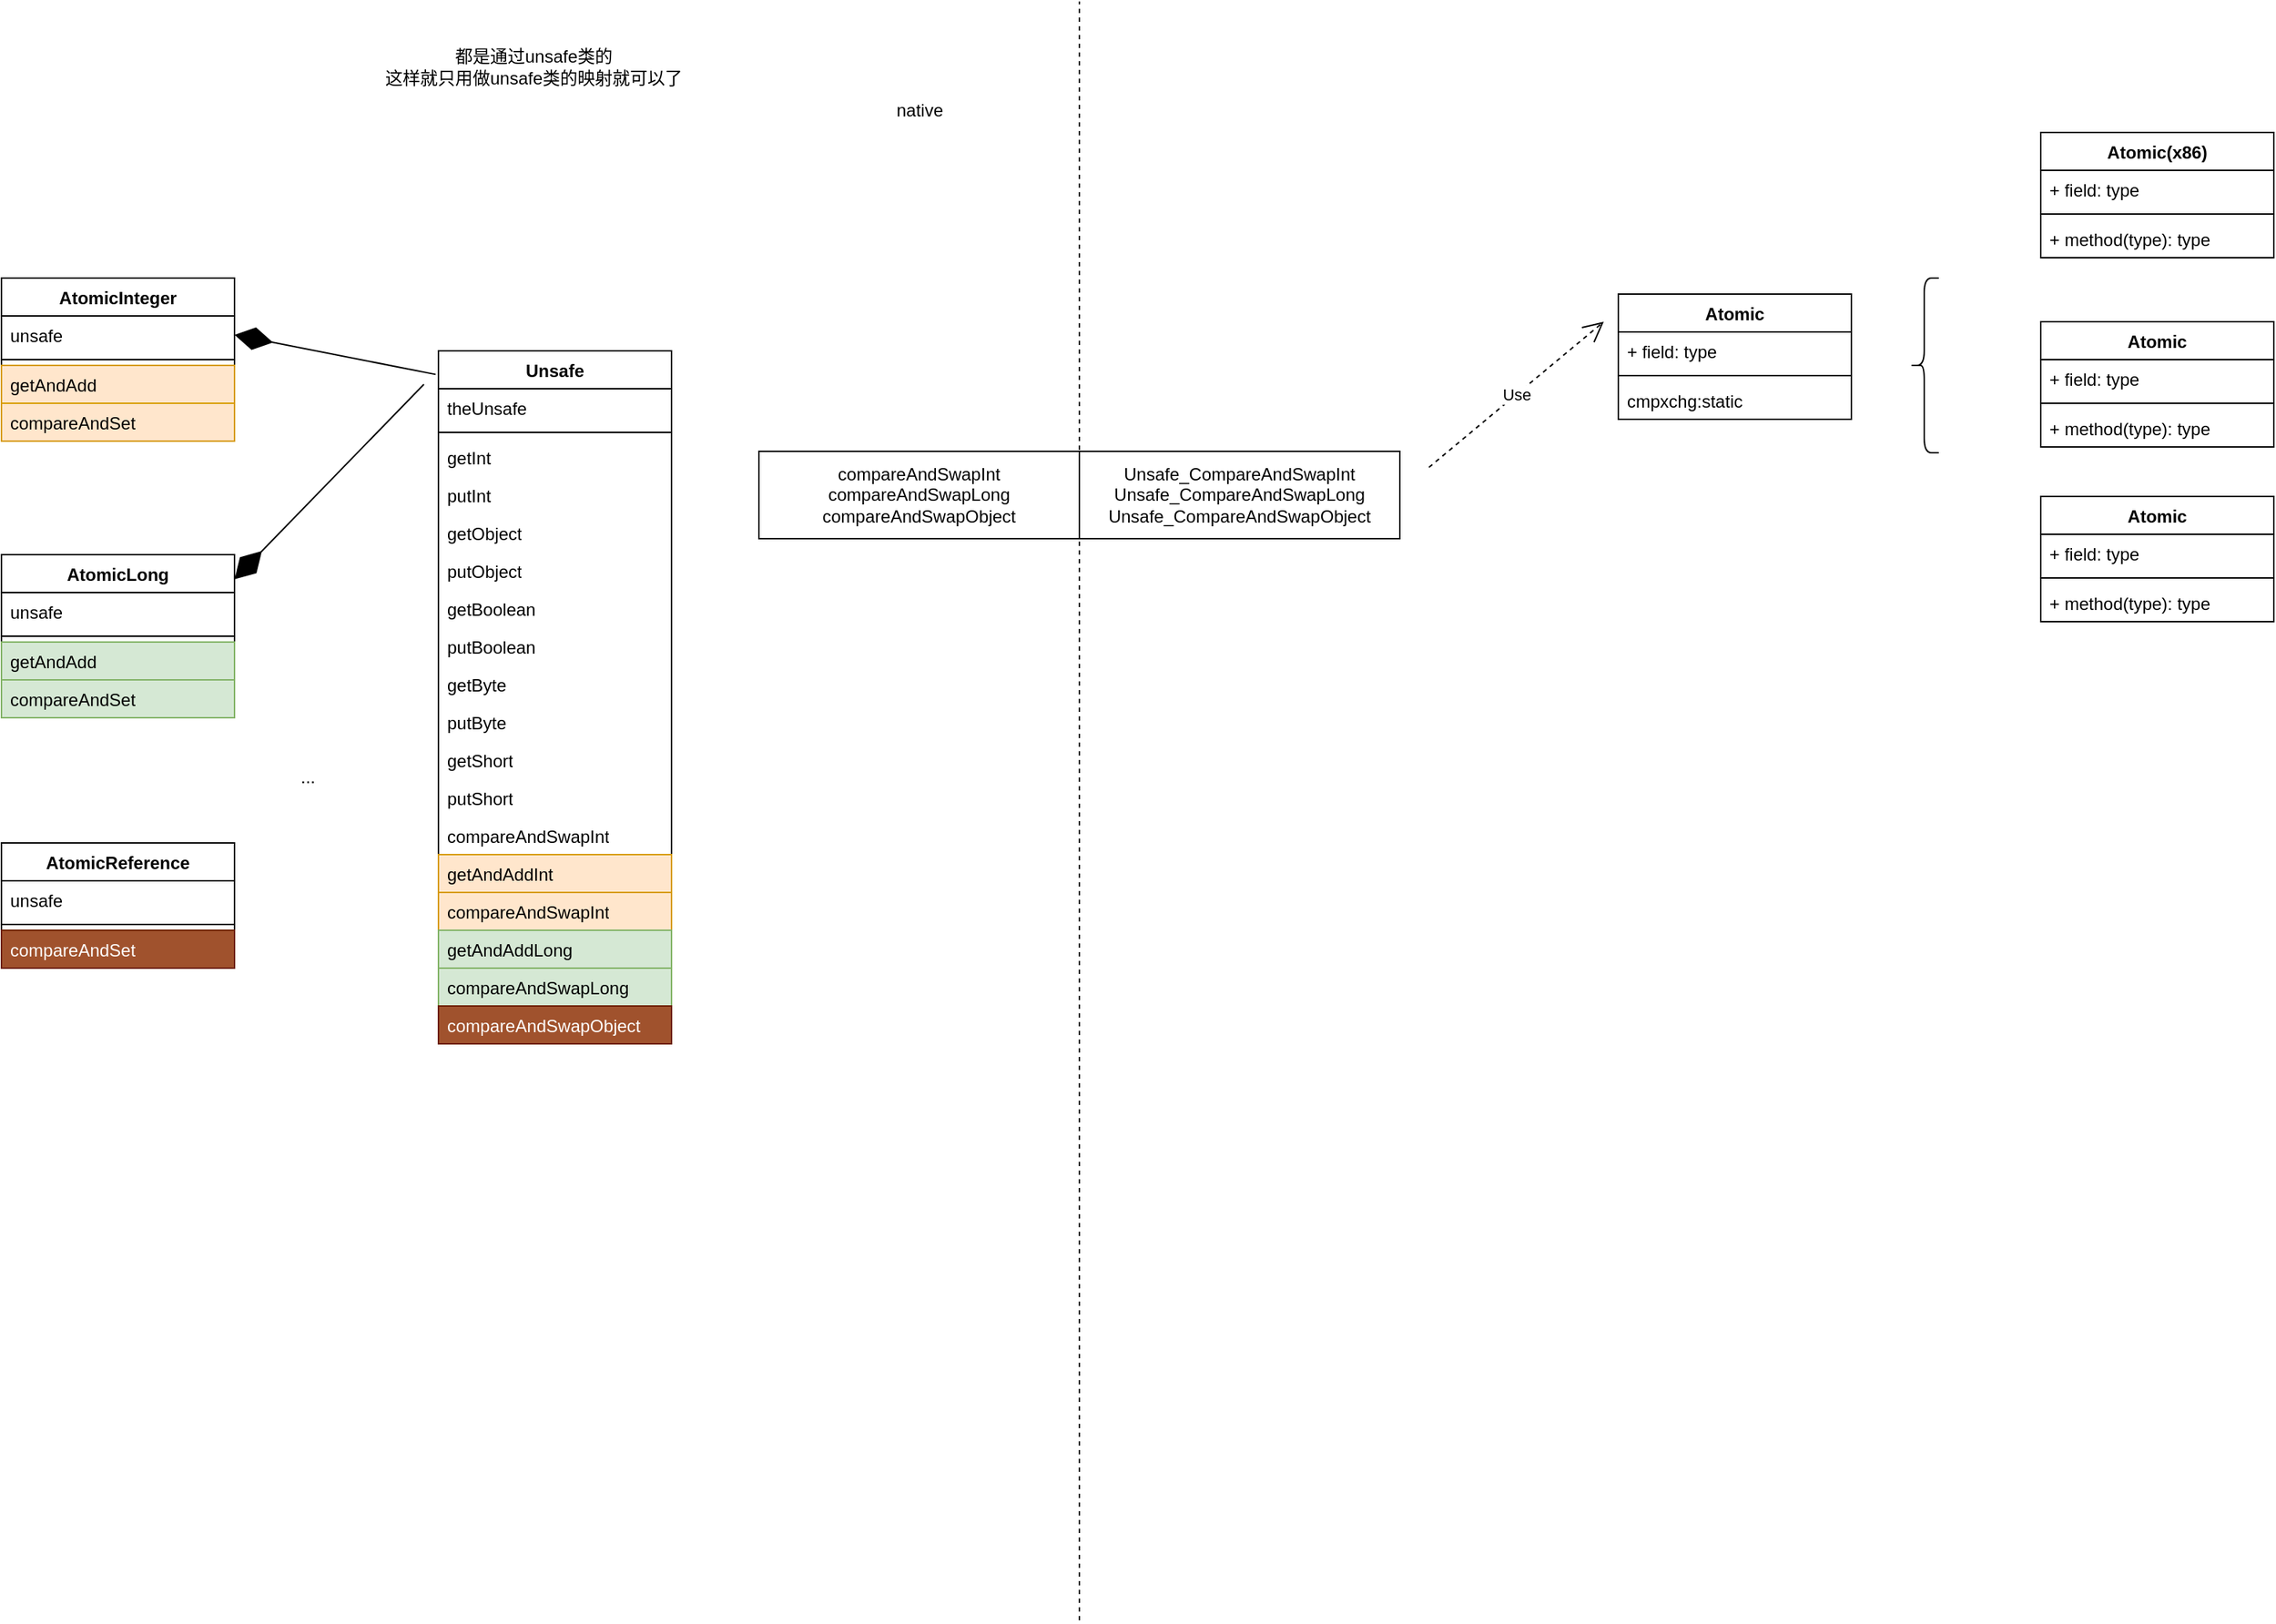 <mxfile version="26.1.3">
  <diagram name="第 1 页" id="sGk-BDXGSIBbsmgNXmUb">
    <mxGraphModel dx="1722" dy="709" grid="1" gridSize="10" guides="1" tooltips="1" connect="1" arrows="1" fold="1" page="1" pageScale="1" pageWidth="827" pageHeight="1169" math="0" shadow="0">
      <root>
        <mxCell id="0" />
        <mxCell id="1" parent="0" />
        <mxCell id="ZnHZkL-u3UhZ3WalT_O1-1" value="" style="endArrow=none;dashed=1;rounded=0;" edge="1" parent="1">
          <mxGeometry width="50" height="50" relative="1" as="geometry">
            <mxPoint x="440" y="1152" as="sourcePoint" />
            <mxPoint x="440" y="40" as="targetPoint" />
          </mxGeometry>
        </mxCell>
        <mxCell id="ZnHZkL-u3UhZ3WalT_O1-2" value="Unsafe" style="swimlane;fontStyle=1;align=center;verticalAlign=top;childLayout=stackLayout;horizontal=1;startSize=26;horizontalStack=0;resizeParent=1;resizeParentMax=0;resizeLast=0;collapsible=1;marginBottom=0;whiteSpace=wrap;" vertex="1" parent="1">
          <mxGeometry y="280" width="160" height="476" as="geometry" />
        </mxCell>
        <mxCell id="ZnHZkL-u3UhZ3WalT_O1-3" value="theUnsafe" style="text;strokeColor=none;fillColor=none;align=left;verticalAlign=top;spacingLeft=4;spacingRight=4;overflow=hidden;rotatable=0;points=[[0,0.5],[1,0.5]];portConstraint=eastwest;whiteSpace=wrap;" vertex="1" parent="ZnHZkL-u3UhZ3WalT_O1-2">
          <mxGeometry y="26" width="160" height="26" as="geometry" />
        </mxCell>
        <mxCell id="ZnHZkL-u3UhZ3WalT_O1-4" value="" style="line;strokeWidth=1;fillColor=none;align=left;verticalAlign=middle;spacingTop=-1;spacingLeft=3;spacingRight=3;rotatable=0;labelPosition=right;points=[];portConstraint=eastwest;strokeColor=inherit;" vertex="1" parent="ZnHZkL-u3UhZ3WalT_O1-2">
          <mxGeometry y="52" width="160" height="8" as="geometry" />
        </mxCell>
        <mxCell id="ZnHZkL-u3UhZ3WalT_O1-5" value="getInt" style="text;strokeColor=none;fillColor=none;align=left;verticalAlign=top;spacingLeft=4;spacingRight=4;overflow=hidden;rotatable=0;points=[[0,0.5],[1,0.5]];portConstraint=eastwest;whiteSpace=wrap;" vertex="1" parent="ZnHZkL-u3UhZ3WalT_O1-2">
          <mxGeometry y="60" width="160" height="26" as="geometry" />
        </mxCell>
        <mxCell id="ZnHZkL-u3UhZ3WalT_O1-6" value="putInt" style="text;strokeColor=none;fillColor=none;align=left;verticalAlign=top;spacingLeft=4;spacingRight=4;overflow=hidden;rotatable=0;points=[[0,0.5],[1,0.5]];portConstraint=eastwest;whiteSpace=wrap;" vertex="1" parent="ZnHZkL-u3UhZ3WalT_O1-2">
          <mxGeometry y="86" width="160" height="26" as="geometry" />
        </mxCell>
        <mxCell id="ZnHZkL-u3UhZ3WalT_O1-7" value="getObject" style="text;strokeColor=none;fillColor=none;align=left;verticalAlign=top;spacingLeft=4;spacingRight=4;overflow=hidden;rotatable=0;points=[[0,0.5],[1,0.5]];portConstraint=eastwest;whiteSpace=wrap;" vertex="1" parent="ZnHZkL-u3UhZ3WalT_O1-2">
          <mxGeometry y="112" width="160" height="26" as="geometry" />
        </mxCell>
        <mxCell id="ZnHZkL-u3UhZ3WalT_O1-8" value="putObject" style="text;strokeColor=none;fillColor=none;align=left;verticalAlign=top;spacingLeft=4;spacingRight=4;overflow=hidden;rotatable=0;points=[[0,0.5],[1,0.5]];portConstraint=eastwest;whiteSpace=wrap;" vertex="1" parent="ZnHZkL-u3UhZ3WalT_O1-2">
          <mxGeometry y="138" width="160" height="26" as="geometry" />
        </mxCell>
        <mxCell id="ZnHZkL-u3UhZ3WalT_O1-9" value="getBoolean" style="text;strokeColor=none;fillColor=none;align=left;verticalAlign=top;spacingLeft=4;spacingRight=4;overflow=hidden;rotatable=0;points=[[0,0.5],[1,0.5]];portConstraint=eastwest;whiteSpace=wrap;" vertex="1" parent="ZnHZkL-u3UhZ3WalT_O1-2">
          <mxGeometry y="164" width="160" height="26" as="geometry" />
        </mxCell>
        <mxCell id="ZnHZkL-u3UhZ3WalT_O1-10" value="putBoolean" style="text;strokeColor=none;fillColor=none;align=left;verticalAlign=top;spacingLeft=4;spacingRight=4;overflow=hidden;rotatable=0;points=[[0,0.5],[1,0.5]];portConstraint=eastwest;whiteSpace=wrap;" vertex="1" parent="ZnHZkL-u3UhZ3WalT_O1-2">
          <mxGeometry y="190" width="160" height="26" as="geometry" />
        </mxCell>
        <mxCell id="ZnHZkL-u3UhZ3WalT_O1-11" value="getByte" style="text;strokeColor=none;fillColor=none;align=left;verticalAlign=top;spacingLeft=4;spacingRight=4;overflow=hidden;rotatable=0;points=[[0,0.5],[1,0.5]];portConstraint=eastwest;whiteSpace=wrap;" vertex="1" parent="ZnHZkL-u3UhZ3WalT_O1-2">
          <mxGeometry y="216" width="160" height="26" as="geometry" />
        </mxCell>
        <mxCell id="ZnHZkL-u3UhZ3WalT_O1-12" value="putByte" style="text;strokeColor=none;fillColor=none;align=left;verticalAlign=top;spacingLeft=4;spacingRight=4;overflow=hidden;rotatable=0;points=[[0,0.5],[1,0.5]];portConstraint=eastwest;whiteSpace=wrap;" vertex="1" parent="ZnHZkL-u3UhZ3WalT_O1-2">
          <mxGeometry y="242" width="160" height="26" as="geometry" />
        </mxCell>
        <mxCell id="ZnHZkL-u3UhZ3WalT_O1-13" value="getShort" style="text;strokeColor=none;fillColor=none;align=left;verticalAlign=top;spacingLeft=4;spacingRight=4;overflow=hidden;rotatable=0;points=[[0,0.5],[1,0.5]];portConstraint=eastwest;whiteSpace=wrap;" vertex="1" parent="ZnHZkL-u3UhZ3WalT_O1-2">
          <mxGeometry y="268" width="160" height="26" as="geometry" />
        </mxCell>
        <mxCell id="ZnHZkL-u3UhZ3WalT_O1-14" value="putShort" style="text;strokeColor=none;fillColor=none;align=left;verticalAlign=top;spacingLeft=4;spacingRight=4;overflow=hidden;rotatable=0;points=[[0,0.5],[1,0.5]];portConstraint=eastwest;whiteSpace=wrap;" vertex="1" parent="ZnHZkL-u3UhZ3WalT_O1-2">
          <mxGeometry y="294" width="160" height="26" as="geometry" />
        </mxCell>
        <mxCell id="ZnHZkL-u3UhZ3WalT_O1-21" value="compareAndSwapInt" style="text;strokeColor=none;fillColor=none;align=left;verticalAlign=top;spacingLeft=4;spacingRight=4;overflow=hidden;rotatable=0;points=[[0,0.5],[1,0.5]];portConstraint=eastwest;whiteSpace=wrap;" vertex="1" parent="ZnHZkL-u3UhZ3WalT_O1-2">
          <mxGeometry y="320" width="160" height="26" as="geometry" />
        </mxCell>
        <mxCell id="ZnHZkL-u3UhZ3WalT_O1-20" value="getAndAddInt" style="text;strokeColor=#d79b00;fillColor=#ffe6cc;align=left;verticalAlign=top;spacingLeft=4;spacingRight=4;overflow=hidden;rotatable=0;points=[[0,0.5],[1,0.5]];portConstraint=eastwest;whiteSpace=wrap;" vertex="1" parent="ZnHZkL-u3UhZ3WalT_O1-2">
          <mxGeometry y="346" width="160" height="26" as="geometry" />
        </mxCell>
        <mxCell id="ZnHZkL-u3UhZ3WalT_O1-57" value="compareAndSwapInt" style="text;strokeColor=#d79b00;fillColor=#ffe6cc;align=left;verticalAlign=top;spacingLeft=4;spacingRight=4;overflow=hidden;rotatable=0;points=[[0,0.5],[1,0.5]];portConstraint=eastwest;whiteSpace=wrap;" vertex="1" parent="ZnHZkL-u3UhZ3WalT_O1-2">
          <mxGeometry y="372" width="160" height="26" as="geometry" />
        </mxCell>
        <mxCell id="ZnHZkL-u3UhZ3WalT_O1-53" value="getAndAddLong" style="text;strokeColor=#82b366;fillColor=#d5e8d4;align=left;verticalAlign=top;spacingLeft=4;spacingRight=4;overflow=hidden;rotatable=0;points=[[0,0.5],[1,0.5]];portConstraint=eastwest;whiteSpace=wrap;" vertex="1" parent="ZnHZkL-u3UhZ3WalT_O1-2">
          <mxGeometry y="398" width="160" height="26" as="geometry" />
        </mxCell>
        <mxCell id="ZnHZkL-u3UhZ3WalT_O1-58" value="compareAndSwapLong" style="text;strokeColor=#82b366;fillColor=#d5e8d4;align=left;verticalAlign=top;spacingLeft=4;spacingRight=4;overflow=hidden;rotatable=0;points=[[0,0.5],[1,0.5]];portConstraint=eastwest;whiteSpace=wrap;" vertex="1" parent="ZnHZkL-u3UhZ3WalT_O1-2">
          <mxGeometry y="424" width="160" height="26" as="geometry" />
        </mxCell>
        <mxCell id="ZnHZkL-u3UhZ3WalT_O1-65" value="compareAndSwapObject" style="text;strokeColor=#6D1F00;fillColor=#a0522d;align=left;verticalAlign=top;spacingLeft=4;spacingRight=4;overflow=hidden;rotatable=0;points=[[0,0.5],[1,0.5]];portConstraint=eastwest;whiteSpace=wrap;fontColor=#ffffff;" vertex="1" parent="ZnHZkL-u3UhZ3WalT_O1-2">
          <mxGeometry y="450" width="160" height="26" as="geometry" />
        </mxCell>
        <mxCell id="ZnHZkL-u3UhZ3WalT_O1-15" value="AtomicInteger" style="swimlane;fontStyle=1;align=center;verticalAlign=top;childLayout=stackLayout;horizontal=1;startSize=26;horizontalStack=0;resizeParent=1;resizeParentMax=0;resizeLast=0;collapsible=1;marginBottom=0;whiteSpace=wrap;" vertex="1" parent="1">
          <mxGeometry x="-300" y="230" width="160" height="112" as="geometry" />
        </mxCell>
        <mxCell id="ZnHZkL-u3UhZ3WalT_O1-16" value="unsafe" style="text;strokeColor=none;fillColor=none;align=left;verticalAlign=top;spacingLeft=4;spacingRight=4;overflow=hidden;rotatable=0;points=[[0,0.5],[1,0.5]];portConstraint=eastwest;whiteSpace=wrap;" vertex="1" parent="ZnHZkL-u3UhZ3WalT_O1-15">
          <mxGeometry y="26" width="160" height="26" as="geometry" />
        </mxCell>
        <mxCell id="ZnHZkL-u3UhZ3WalT_O1-17" value="" style="line;strokeWidth=1;fillColor=none;align=left;verticalAlign=middle;spacingTop=-1;spacingLeft=3;spacingRight=3;rotatable=0;labelPosition=right;points=[];portConstraint=eastwest;strokeColor=inherit;" vertex="1" parent="ZnHZkL-u3UhZ3WalT_O1-15">
          <mxGeometry y="52" width="160" height="8" as="geometry" />
        </mxCell>
        <mxCell id="ZnHZkL-u3UhZ3WalT_O1-18" value="getAndAdd" style="text;strokeColor=#d79b00;fillColor=#ffe6cc;align=left;verticalAlign=top;spacingLeft=4;spacingRight=4;overflow=hidden;rotatable=0;points=[[0,0.5],[1,0.5]];portConstraint=eastwest;whiteSpace=wrap;" vertex="1" parent="ZnHZkL-u3UhZ3WalT_O1-15">
          <mxGeometry y="60" width="160" height="26" as="geometry" />
        </mxCell>
        <mxCell id="ZnHZkL-u3UhZ3WalT_O1-56" value="compareAndSet" style="text;strokeColor=#d79b00;fillColor=#ffe6cc;align=left;verticalAlign=top;spacingLeft=4;spacingRight=4;overflow=hidden;rotatable=0;points=[[0,0.5],[1,0.5]];portConstraint=eastwest;whiteSpace=wrap;" vertex="1" parent="ZnHZkL-u3UhZ3WalT_O1-15">
          <mxGeometry y="86" width="160" height="26" as="geometry" />
        </mxCell>
        <mxCell id="ZnHZkL-u3UhZ3WalT_O1-19" value="" style="endArrow=diamondThin;endFill=1;endSize=24;rounded=0;entryX=1;entryY=0.5;entryDx=0;entryDy=0;exitX=-0.012;exitY=0.034;exitDx=0;exitDy=0;exitPerimeter=0;" edge="1" parent="1" source="ZnHZkL-u3UhZ3WalT_O1-2" target="ZnHZkL-u3UhZ3WalT_O1-16">
          <mxGeometry width="160" relative="1" as="geometry">
            <mxPoint x="-120" y="400" as="sourcePoint" />
            <mxPoint x="-80" y="270" as="targetPoint" />
          </mxGeometry>
        </mxCell>
        <mxCell id="ZnHZkL-u3UhZ3WalT_O1-22" value="compareAndSwapInt&#xa;compareAndSwapLong&#xa;compareAndSwapObject" style="rounded=0;whiteSpace=wrap;" vertex="1" parent="1">
          <mxGeometry x="220" y="349" width="220" height="60" as="geometry" />
        </mxCell>
        <mxCell id="ZnHZkL-u3UhZ3WalT_O1-24" value="Unsafe_CompareAndSwapInt&#xa;Unsafe_CompareAndSwapLong&#xa;Unsafe_CompareAndSwapObject" style="rounded=0;whiteSpace=wrap;" vertex="1" parent="1">
          <mxGeometry x="440" y="349" width="220" height="60" as="geometry" />
        </mxCell>
        <mxCell id="ZnHZkL-u3UhZ3WalT_O1-25" value="Atomic" style="swimlane;fontStyle=1;align=center;verticalAlign=top;childLayout=stackLayout;horizontal=1;startSize=26;horizontalStack=0;resizeParent=1;resizeParentMax=0;resizeLast=0;collapsible=1;marginBottom=0;whiteSpace=wrap;" vertex="1" parent="1">
          <mxGeometry x="810" y="241" width="160" height="86" as="geometry" />
        </mxCell>
        <mxCell id="ZnHZkL-u3UhZ3WalT_O1-26" value="+ field: type" style="text;strokeColor=none;fillColor=none;align=left;verticalAlign=top;spacingLeft=4;spacingRight=4;overflow=hidden;rotatable=0;points=[[0,0.5],[1,0.5]];portConstraint=eastwest;whiteSpace=wrap;" vertex="1" parent="ZnHZkL-u3UhZ3WalT_O1-25">
          <mxGeometry y="26" width="160" height="26" as="geometry" />
        </mxCell>
        <mxCell id="ZnHZkL-u3UhZ3WalT_O1-27" value="" style="line;strokeWidth=1;fillColor=none;align=left;verticalAlign=middle;spacingTop=-1;spacingLeft=3;spacingRight=3;rotatable=0;labelPosition=right;points=[];portConstraint=eastwest;strokeColor=inherit;" vertex="1" parent="ZnHZkL-u3UhZ3WalT_O1-25">
          <mxGeometry y="52" width="160" height="8" as="geometry" />
        </mxCell>
        <mxCell id="ZnHZkL-u3UhZ3WalT_O1-28" value="cmpxchg:static" style="text;strokeColor=none;fillColor=none;align=left;verticalAlign=top;spacingLeft=4;spacingRight=4;overflow=hidden;rotatable=0;points=[[0,0.5],[1,0.5]];portConstraint=eastwest;whiteSpace=wrap;" vertex="1" parent="ZnHZkL-u3UhZ3WalT_O1-25">
          <mxGeometry y="60" width="160" height="26" as="geometry" />
        </mxCell>
        <mxCell id="ZnHZkL-u3UhZ3WalT_O1-29" value="Atomic(x86)" style="swimlane;fontStyle=1;align=center;verticalAlign=top;childLayout=stackLayout;horizontal=1;startSize=26;horizontalStack=0;resizeParent=1;resizeParentMax=0;resizeLast=0;collapsible=1;marginBottom=0;whiteSpace=wrap;html=1;" vertex="1" parent="1">
          <mxGeometry x="1100" y="130" width="160" height="86" as="geometry" />
        </mxCell>
        <mxCell id="ZnHZkL-u3UhZ3WalT_O1-30" value="+ field: type" style="text;strokeColor=none;fillColor=none;align=left;verticalAlign=top;spacingLeft=4;spacingRight=4;overflow=hidden;rotatable=0;points=[[0,0.5],[1,0.5]];portConstraint=eastwest;whiteSpace=wrap;html=1;" vertex="1" parent="ZnHZkL-u3UhZ3WalT_O1-29">
          <mxGeometry y="26" width="160" height="26" as="geometry" />
        </mxCell>
        <mxCell id="ZnHZkL-u3UhZ3WalT_O1-31" value="" style="line;strokeWidth=1;fillColor=none;align=left;verticalAlign=middle;spacingTop=-1;spacingLeft=3;spacingRight=3;rotatable=0;labelPosition=right;points=[];portConstraint=eastwest;strokeColor=inherit;" vertex="1" parent="ZnHZkL-u3UhZ3WalT_O1-29">
          <mxGeometry y="52" width="160" height="8" as="geometry" />
        </mxCell>
        <mxCell id="ZnHZkL-u3UhZ3WalT_O1-32" value="+ method(type): type" style="text;strokeColor=none;fillColor=none;align=left;verticalAlign=top;spacingLeft=4;spacingRight=4;overflow=hidden;rotatable=0;points=[[0,0.5],[1,0.5]];portConstraint=eastwest;whiteSpace=wrap;html=1;" vertex="1" parent="ZnHZkL-u3UhZ3WalT_O1-29">
          <mxGeometry y="60" width="160" height="26" as="geometry" />
        </mxCell>
        <mxCell id="ZnHZkL-u3UhZ3WalT_O1-33" value="Atomic" style="swimlane;fontStyle=1;align=center;verticalAlign=top;childLayout=stackLayout;horizontal=1;startSize=26;horizontalStack=0;resizeParent=1;resizeParentMax=0;resizeLast=0;collapsible=1;marginBottom=0;whiteSpace=wrap;html=1;" vertex="1" parent="1">
          <mxGeometry x="1100" y="260" width="160" height="86" as="geometry" />
        </mxCell>
        <mxCell id="ZnHZkL-u3UhZ3WalT_O1-34" value="+ field: type" style="text;strokeColor=none;fillColor=none;align=left;verticalAlign=top;spacingLeft=4;spacingRight=4;overflow=hidden;rotatable=0;points=[[0,0.5],[1,0.5]];portConstraint=eastwest;whiteSpace=wrap;html=1;" vertex="1" parent="ZnHZkL-u3UhZ3WalT_O1-33">
          <mxGeometry y="26" width="160" height="26" as="geometry" />
        </mxCell>
        <mxCell id="ZnHZkL-u3UhZ3WalT_O1-35" value="" style="line;strokeWidth=1;fillColor=none;align=left;verticalAlign=middle;spacingTop=-1;spacingLeft=3;spacingRight=3;rotatable=0;labelPosition=right;points=[];portConstraint=eastwest;strokeColor=inherit;" vertex="1" parent="ZnHZkL-u3UhZ3WalT_O1-33">
          <mxGeometry y="52" width="160" height="8" as="geometry" />
        </mxCell>
        <mxCell id="ZnHZkL-u3UhZ3WalT_O1-36" value="+ method(type): type" style="text;strokeColor=none;fillColor=none;align=left;verticalAlign=top;spacingLeft=4;spacingRight=4;overflow=hidden;rotatable=0;points=[[0,0.5],[1,0.5]];portConstraint=eastwest;whiteSpace=wrap;html=1;" vertex="1" parent="ZnHZkL-u3UhZ3WalT_O1-33">
          <mxGeometry y="60" width="160" height="26" as="geometry" />
        </mxCell>
        <mxCell id="ZnHZkL-u3UhZ3WalT_O1-37" value="Atomic" style="swimlane;fontStyle=1;align=center;verticalAlign=top;childLayout=stackLayout;horizontal=1;startSize=26;horizontalStack=0;resizeParent=1;resizeParentMax=0;resizeLast=0;collapsible=1;marginBottom=0;whiteSpace=wrap;html=1;" vertex="1" parent="1">
          <mxGeometry x="1100" y="380" width="160" height="86" as="geometry" />
        </mxCell>
        <mxCell id="ZnHZkL-u3UhZ3WalT_O1-38" value="+ field: type" style="text;strokeColor=none;fillColor=none;align=left;verticalAlign=top;spacingLeft=4;spacingRight=4;overflow=hidden;rotatable=0;points=[[0,0.5],[1,0.5]];portConstraint=eastwest;whiteSpace=wrap;html=1;" vertex="1" parent="ZnHZkL-u3UhZ3WalT_O1-37">
          <mxGeometry y="26" width="160" height="26" as="geometry" />
        </mxCell>
        <mxCell id="ZnHZkL-u3UhZ3WalT_O1-39" value="" style="line;strokeWidth=1;fillColor=none;align=left;verticalAlign=middle;spacingTop=-1;spacingLeft=3;spacingRight=3;rotatable=0;labelPosition=right;points=[];portConstraint=eastwest;strokeColor=inherit;" vertex="1" parent="ZnHZkL-u3UhZ3WalT_O1-37">
          <mxGeometry y="52" width="160" height="8" as="geometry" />
        </mxCell>
        <mxCell id="ZnHZkL-u3UhZ3WalT_O1-40" value="+ method(type): type" style="text;strokeColor=none;fillColor=none;align=left;verticalAlign=top;spacingLeft=4;spacingRight=4;overflow=hidden;rotatable=0;points=[[0,0.5],[1,0.5]];portConstraint=eastwest;whiteSpace=wrap;html=1;" vertex="1" parent="ZnHZkL-u3UhZ3WalT_O1-37">
          <mxGeometry y="60" width="160" height="26" as="geometry" />
        </mxCell>
        <mxCell id="ZnHZkL-u3UhZ3WalT_O1-45" value="" style="shape=curlyBracket;whiteSpace=wrap;html=1;rounded=1;labelPosition=left;verticalLabelPosition=middle;align=right;verticalAlign=middle;" vertex="1" parent="1">
          <mxGeometry x="1010" y="230" width="20" height="120" as="geometry" />
        </mxCell>
        <mxCell id="ZnHZkL-u3UhZ3WalT_O1-46" value="Use" style="endArrow=open;endSize=12;dashed=1;html=1;rounded=0;" edge="1" parent="1">
          <mxGeometry width="160" relative="1" as="geometry">
            <mxPoint x="680" y="360" as="sourcePoint" />
            <mxPoint x="800" y="260" as="targetPoint" />
          </mxGeometry>
        </mxCell>
        <mxCell id="ZnHZkL-u3UhZ3WalT_O1-47" value="AtomicLong" style="swimlane;fontStyle=1;align=center;verticalAlign=top;childLayout=stackLayout;horizontal=1;startSize=26;horizontalStack=0;resizeParent=1;resizeParentMax=0;resizeLast=0;collapsible=1;marginBottom=0;whiteSpace=wrap;" vertex="1" parent="1">
          <mxGeometry x="-300" y="420" width="160" height="112" as="geometry" />
        </mxCell>
        <mxCell id="ZnHZkL-u3UhZ3WalT_O1-48" value="unsafe" style="text;strokeColor=none;fillColor=none;align=left;verticalAlign=top;spacingLeft=4;spacingRight=4;overflow=hidden;rotatable=0;points=[[0,0.5],[1,0.5]];portConstraint=eastwest;whiteSpace=wrap;" vertex="1" parent="ZnHZkL-u3UhZ3WalT_O1-47">
          <mxGeometry y="26" width="160" height="26" as="geometry" />
        </mxCell>
        <mxCell id="ZnHZkL-u3UhZ3WalT_O1-49" value="" style="line;strokeWidth=1;fillColor=none;align=left;verticalAlign=middle;spacingTop=-1;spacingLeft=3;spacingRight=3;rotatable=0;labelPosition=right;points=[];portConstraint=eastwest;strokeColor=inherit;" vertex="1" parent="ZnHZkL-u3UhZ3WalT_O1-47">
          <mxGeometry y="52" width="160" height="8" as="geometry" />
        </mxCell>
        <mxCell id="ZnHZkL-u3UhZ3WalT_O1-50" value="getAndAdd" style="text;strokeColor=#82b366;fillColor=#d5e8d4;align=left;verticalAlign=top;spacingLeft=4;spacingRight=4;overflow=hidden;rotatable=0;points=[[0,0.5],[1,0.5]];portConstraint=eastwest;whiteSpace=wrap;" vertex="1" parent="ZnHZkL-u3UhZ3WalT_O1-47">
          <mxGeometry y="60" width="160" height="26" as="geometry" />
        </mxCell>
        <mxCell id="ZnHZkL-u3UhZ3WalT_O1-55" value="compareAndSet" style="text;strokeColor=#82b366;fillColor=#d5e8d4;align=left;verticalAlign=top;spacingLeft=4;spacingRight=4;overflow=hidden;rotatable=0;points=[[0,0.5],[1,0.5]];portConstraint=eastwest;whiteSpace=wrap;" vertex="1" parent="ZnHZkL-u3UhZ3WalT_O1-47">
          <mxGeometry y="86" width="160" height="26" as="geometry" />
        </mxCell>
        <mxCell id="ZnHZkL-u3UhZ3WalT_O1-51" value="" style="endArrow=diamondThin;endFill=1;endSize=24;rounded=0;entryX=1;entryY=0.151;entryDx=0;entryDy=0;entryPerimeter=0;" edge="1" parent="1" target="ZnHZkL-u3UhZ3WalT_O1-47">
          <mxGeometry width="160" relative="1" as="geometry">
            <mxPoint x="-10" y="303" as="sourcePoint" />
            <mxPoint x="-130" y="279" as="targetPoint" />
          </mxGeometry>
        </mxCell>
        <mxCell id="ZnHZkL-u3UhZ3WalT_O1-54" value="native" style="text;html=1;align=center;verticalAlign=middle;resizable=0;points=[];autosize=1;strokeColor=none;fillColor=none;" vertex="1" parent="1">
          <mxGeometry x="300" y="100" width="60" height="30" as="geometry" />
        </mxCell>
        <mxCell id="ZnHZkL-u3UhZ3WalT_O1-59" value="AtomicReference" style="swimlane;fontStyle=1;align=center;verticalAlign=top;childLayout=stackLayout;horizontal=1;startSize=26;horizontalStack=0;resizeParent=1;resizeParentMax=0;resizeLast=0;collapsible=1;marginBottom=0;whiteSpace=wrap;" vertex="1" parent="1">
          <mxGeometry x="-300" y="618" width="160" height="86" as="geometry" />
        </mxCell>
        <mxCell id="ZnHZkL-u3UhZ3WalT_O1-60" value="unsafe" style="text;strokeColor=none;fillColor=none;align=left;verticalAlign=top;spacingLeft=4;spacingRight=4;overflow=hidden;rotatable=0;points=[[0,0.5],[1,0.5]];portConstraint=eastwest;whiteSpace=wrap;" vertex="1" parent="ZnHZkL-u3UhZ3WalT_O1-59">
          <mxGeometry y="26" width="160" height="26" as="geometry" />
        </mxCell>
        <mxCell id="ZnHZkL-u3UhZ3WalT_O1-61" value="" style="line;strokeWidth=1;fillColor=none;align=left;verticalAlign=middle;spacingTop=-1;spacingLeft=3;spacingRight=3;rotatable=0;labelPosition=right;points=[];portConstraint=eastwest;strokeColor=inherit;" vertex="1" parent="ZnHZkL-u3UhZ3WalT_O1-59">
          <mxGeometry y="52" width="160" height="8" as="geometry" />
        </mxCell>
        <mxCell id="ZnHZkL-u3UhZ3WalT_O1-63" value="compareAndSet" style="text;strokeColor=#6D1F00;fillColor=#a0522d;align=left;verticalAlign=top;spacingLeft=4;spacingRight=4;overflow=hidden;rotatable=0;points=[[0,0.5],[1,0.5]];portConstraint=eastwest;whiteSpace=wrap;fontColor=#ffffff;" vertex="1" parent="ZnHZkL-u3UhZ3WalT_O1-59">
          <mxGeometry y="60" width="160" height="26" as="geometry" />
        </mxCell>
        <mxCell id="ZnHZkL-u3UhZ3WalT_O1-64" value="..." style="text;html=1;align=center;verticalAlign=middle;resizable=0;points=[];autosize=1;strokeColor=none;fillColor=none;" vertex="1" parent="1">
          <mxGeometry x="-105" y="558" width="30" height="30" as="geometry" />
        </mxCell>
        <mxCell id="ZnHZkL-u3UhZ3WalT_O1-66" value="都是通过unsafe类的&lt;br&gt;这样就只用做unsafe类的映射就可以了" style="text;html=1;align=center;verticalAlign=middle;resizable=0;points=[];autosize=1;strokeColor=none;fillColor=none;" vertex="1" parent="1">
          <mxGeometry x="-50" y="65" width="230" height="40" as="geometry" />
        </mxCell>
      </root>
    </mxGraphModel>
  </diagram>
</mxfile>
